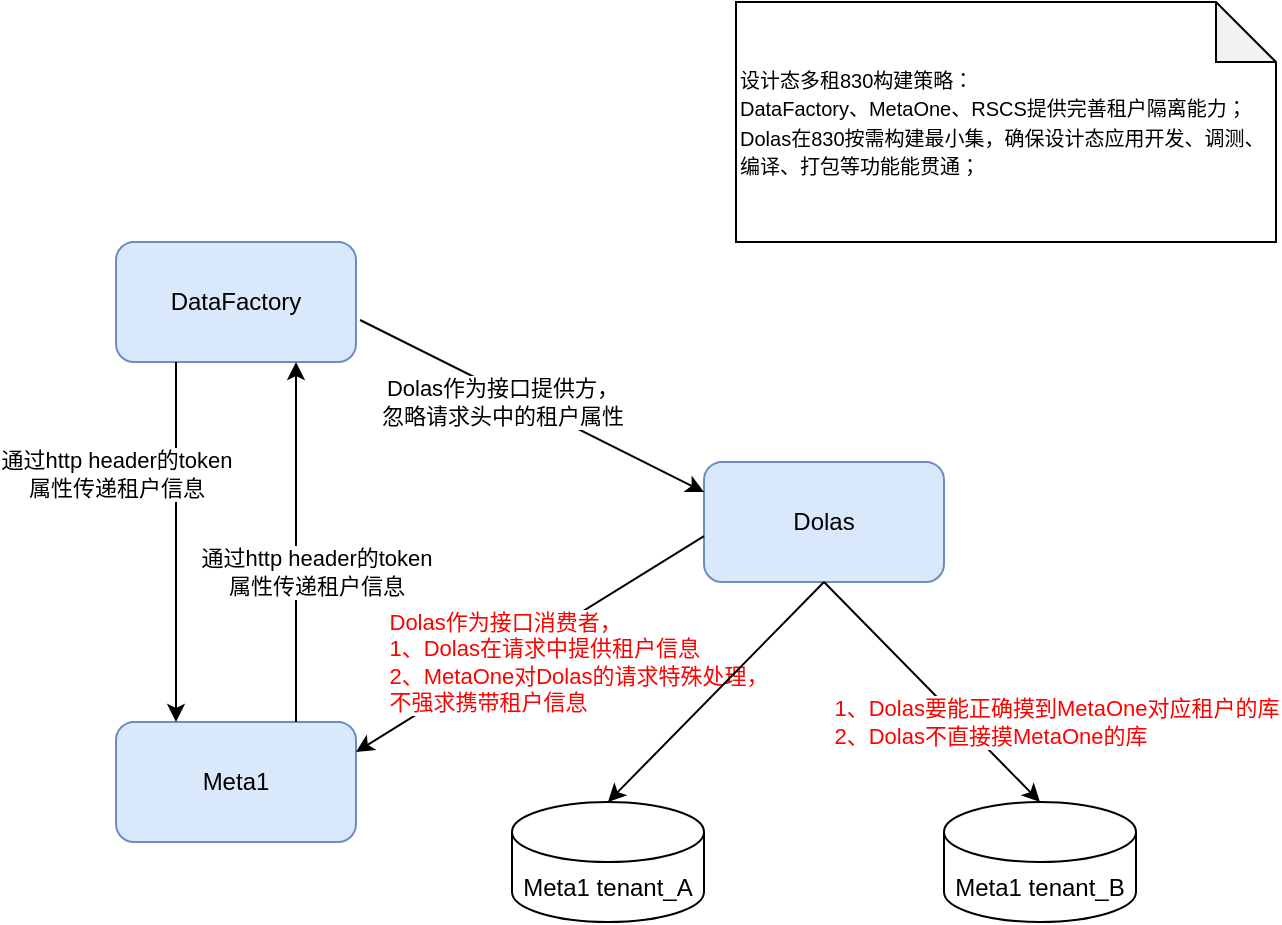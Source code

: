 <mxfile version="14.7.1" type="github">
  <diagram id="shA5ZlWJ4X3sX_pzC4o5" name="Dolas 830构建范围">
    <mxGraphModel dx="1070" dy="690" grid="1" gridSize="10" guides="1" tooltips="1" connect="1" arrows="1" fold="1" page="1" pageScale="1" pageWidth="827" pageHeight="1169" math="0" shadow="0">
      <root>
        <mxCell id="0" />
        <mxCell id="1" parent="0" />
        <mxCell id="3wTxvQvhCQjvtQIVqkXk-1" value="DataFactory" style="rounded=1;whiteSpace=wrap;html=1;fillColor=#dae8fc;strokeColor=#6c8ebf;" vertex="1" parent="1">
          <mxGeometry x="160" y="170" width="120" height="60" as="geometry" />
        </mxCell>
        <mxCell id="3wTxvQvhCQjvtQIVqkXk-2" value="Dolas" style="rounded=1;whiteSpace=wrap;html=1;fillColor=#dae8fc;strokeColor=#6c8ebf;" vertex="1" parent="1">
          <mxGeometry x="454" y="280" width="120" height="60" as="geometry" />
        </mxCell>
        <mxCell id="3wTxvQvhCQjvtQIVqkXk-3" value="Meta1" style="rounded=1;whiteSpace=wrap;html=1;fillColor=#dae8fc;strokeColor=#6c8ebf;" vertex="1" parent="1">
          <mxGeometry x="160" y="410" width="120" height="60" as="geometry" />
        </mxCell>
        <mxCell id="3wTxvQvhCQjvtQIVqkXk-4" value="" style="endArrow=classic;html=1;exitX=0.25;exitY=1;exitDx=0;exitDy=0;entryX=0.25;entryY=0;entryDx=0;entryDy=0;" edge="1" parent="1" source="3wTxvQvhCQjvtQIVqkXk-1" target="3wTxvQvhCQjvtQIVqkXk-3">
          <mxGeometry width="50" height="50" relative="1" as="geometry">
            <mxPoint x="430" y="490" as="sourcePoint" />
            <mxPoint x="480" y="440" as="targetPoint" />
          </mxGeometry>
        </mxCell>
        <mxCell id="3wTxvQvhCQjvtQIVqkXk-11" value="通过http header的token&lt;br&gt;属性传递租户信息" style="edgeLabel;html=1;align=center;verticalAlign=middle;resizable=0;points=[];" vertex="1" connectable="0" parent="3wTxvQvhCQjvtQIVqkXk-4">
          <mxGeometry x="-0.386" y="-2" relative="1" as="geometry">
            <mxPoint x="-28" as="offset" />
          </mxGeometry>
        </mxCell>
        <mxCell id="3wTxvQvhCQjvtQIVqkXk-5" value="" style="endArrow=classic;html=1;entryX=0.75;entryY=1;entryDx=0;entryDy=0;exitX=0.75;exitY=0;exitDx=0;exitDy=0;" edge="1" parent="1" source="3wTxvQvhCQjvtQIVqkXk-3" target="3wTxvQvhCQjvtQIVqkXk-1">
          <mxGeometry width="50" height="50" relative="1" as="geometry">
            <mxPoint x="290" y="420" as="sourcePoint" />
            <mxPoint x="480" y="440" as="targetPoint" />
          </mxGeometry>
        </mxCell>
        <mxCell id="3wTxvQvhCQjvtQIVqkXk-12" value="通过http header的token&lt;br&gt;属性传递租户信息" style="edgeLabel;html=1;align=center;verticalAlign=middle;resizable=0;points=[];" vertex="1" connectable="0" parent="3wTxvQvhCQjvtQIVqkXk-5">
          <mxGeometry x="0.271" y="-2" relative="1" as="geometry">
            <mxPoint x="8" y="39" as="offset" />
          </mxGeometry>
        </mxCell>
        <mxCell id="3wTxvQvhCQjvtQIVqkXk-6" value="" style="endArrow=classic;html=1;exitX=0;exitY=0.617;exitDx=0;exitDy=0;exitPerimeter=0;entryX=1;entryY=0.25;entryDx=0;entryDy=0;" edge="1" parent="1" source="3wTxvQvhCQjvtQIVqkXk-2" target="3wTxvQvhCQjvtQIVqkXk-3">
          <mxGeometry width="50" height="50" relative="1" as="geometry">
            <mxPoint x="430" y="490" as="sourcePoint" />
            <mxPoint x="480" y="440" as="targetPoint" />
          </mxGeometry>
        </mxCell>
        <mxCell id="3wTxvQvhCQjvtQIVqkXk-13" value="&lt;div style=&quot;text-align: left&quot;&gt;&lt;font color=&quot;#ff0000&quot;&gt;Dolas作为接口消费者，&lt;/font&gt;&lt;/div&gt;&lt;div style=&quot;text-align: left&quot;&gt;&lt;font color=&quot;#ff0000&quot;&gt;1、Dolas在请求中提供租户信息&lt;/font&gt;&lt;/div&gt;&lt;div style=&quot;text-align: left&quot;&gt;&lt;font color=&quot;#ff0000&quot;&gt;2、MetaOne对Dolas的请求特殊处理，&lt;/font&gt;&lt;/div&gt;&lt;div style=&quot;text-align: left&quot;&gt;&lt;font color=&quot;#ff0000&quot;&gt;不强求携带租户信息&lt;/font&gt;&lt;/div&gt;" style="edgeLabel;html=1;align=center;verticalAlign=middle;resizable=0;points=[];" vertex="1" connectable="0" parent="3wTxvQvhCQjvtQIVqkXk-6">
          <mxGeometry x="-0.23" y="-3" relative="1" as="geometry">
            <mxPoint x="5" y="24" as="offset" />
          </mxGeometry>
        </mxCell>
        <mxCell id="3wTxvQvhCQjvtQIVqkXk-7" value="" style="endArrow=classic;html=1;exitX=1.017;exitY=0.65;exitDx=0;exitDy=0;entryX=0;entryY=0.25;entryDx=0;entryDy=0;exitPerimeter=0;" edge="1" parent="1" source="3wTxvQvhCQjvtQIVqkXk-1" target="3wTxvQvhCQjvtQIVqkXk-2">
          <mxGeometry width="50" height="50" relative="1" as="geometry">
            <mxPoint x="430" y="490" as="sourcePoint" />
            <mxPoint x="480" y="440" as="targetPoint" />
          </mxGeometry>
        </mxCell>
        <mxCell id="3wTxvQvhCQjvtQIVqkXk-10" value="Dolas作为接口提供方，&lt;br&gt;忽略请求头中的租户属性" style="edgeLabel;html=1;align=center;verticalAlign=middle;resizable=0;points=[];" vertex="1" connectable="0" parent="3wTxvQvhCQjvtQIVqkXk-7">
          <mxGeometry x="-0.39" y="2" relative="1" as="geometry">
            <mxPoint x="17" y="16" as="offset" />
          </mxGeometry>
        </mxCell>
        <mxCell id="3wTxvQvhCQjvtQIVqkXk-14" value="&lt;font style=&quot;font-size: 10px&quot;&gt;设计态多租830构建策略：&lt;br style=&quot;font-size: 10px&quot;&gt;DataFactory、MetaOne、RSCS提供完善租户隔离能力；&lt;br&gt;Dolas在830按需构建最小集，确保设计态应用开发、调测、编译、打包等功能能贯通；&lt;br&gt;&lt;/font&gt;" style="shape=note;whiteSpace=wrap;html=1;backgroundOutline=1;darkOpacity=0.05;align=left;" vertex="1" parent="1">
          <mxGeometry x="470" y="50" width="270" height="120" as="geometry" />
        </mxCell>
        <mxCell id="3wTxvQvhCQjvtQIVqkXk-33" value="Meta1 tenant_A" style="shape=cylinder3;whiteSpace=wrap;html=1;boundedLbl=1;backgroundOutline=1;size=15;" vertex="1" parent="1">
          <mxGeometry x="358" y="450" width="96" height="60" as="geometry" />
        </mxCell>
        <mxCell id="3wTxvQvhCQjvtQIVqkXk-34" value="Meta1 tenant_B" style="shape=cylinder3;whiteSpace=wrap;html=1;boundedLbl=1;backgroundOutline=1;size=15;" vertex="1" parent="1">
          <mxGeometry x="574" y="450" width="96" height="60" as="geometry" />
        </mxCell>
        <mxCell id="3wTxvQvhCQjvtQIVqkXk-35" value="" style="endArrow=classic;html=1;exitX=0.5;exitY=1;exitDx=0;exitDy=0;entryX=0.5;entryY=0;entryDx=0;entryDy=0;entryPerimeter=0;" edge="1" parent="1" source="3wTxvQvhCQjvtQIVqkXk-2" target="3wTxvQvhCQjvtQIVqkXk-33">
          <mxGeometry width="50" height="50" relative="1" as="geometry">
            <mxPoint x="320" y="390" as="sourcePoint" />
            <mxPoint x="370" y="340" as="targetPoint" />
          </mxGeometry>
        </mxCell>
        <mxCell id="3wTxvQvhCQjvtQIVqkXk-36" value="" style="endArrow=classic;html=1;exitX=0.5;exitY=1;exitDx=0;exitDy=0;entryX=0.5;entryY=0;entryDx=0;entryDy=0;entryPerimeter=0;" edge="1" parent="1" source="3wTxvQvhCQjvtQIVqkXk-2" target="3wTxvQvhCQjvtQIVqkXk-34">
          <mxGeometry width="50" height="50" relative="1" as="geometry">
            <mxPoint x="320" y="390" as="sourcePoint" />
            <mxPoint x="370" y="340" as="targetPoint" />
          </mxGeometry>
        </mxCell>
        <mxCell id="3wTxvQvhCQjvtQIVqkXk-37" value="&lt;div style=&quot;text-align: left&quot;&gt;&lt;font color=&quot;#ff0000&quot;&gt;1、Dolas要能正确摸到MetaOne对应租户的库&lt;/font&gt;&lt;/div&gt;&lt;div style=&quot;text-align: left&quot;&gt;&lt;font color=&quot;#ff0000&quot;&gt;2、Dolas不直接摸MetaOne的库&lt;/font&gt;&lt;/div&gt;" style="edgeLabel;html=1;align=center;verticalAlign=middle;resizable=0;points=[];" vertex="1" connectable="0" parent="3wTxvQvhCQjvtQIVqkXk-36">
          <mxGeometry x="0.206" y="2" relative="1" as="geometry">
            <mxPoint x="49" y="5" as="offset" />
          </mxGeometry>
        </mxCell>
      </root>
    </mxGraphModel>
  </diagram>
</mxfile>
